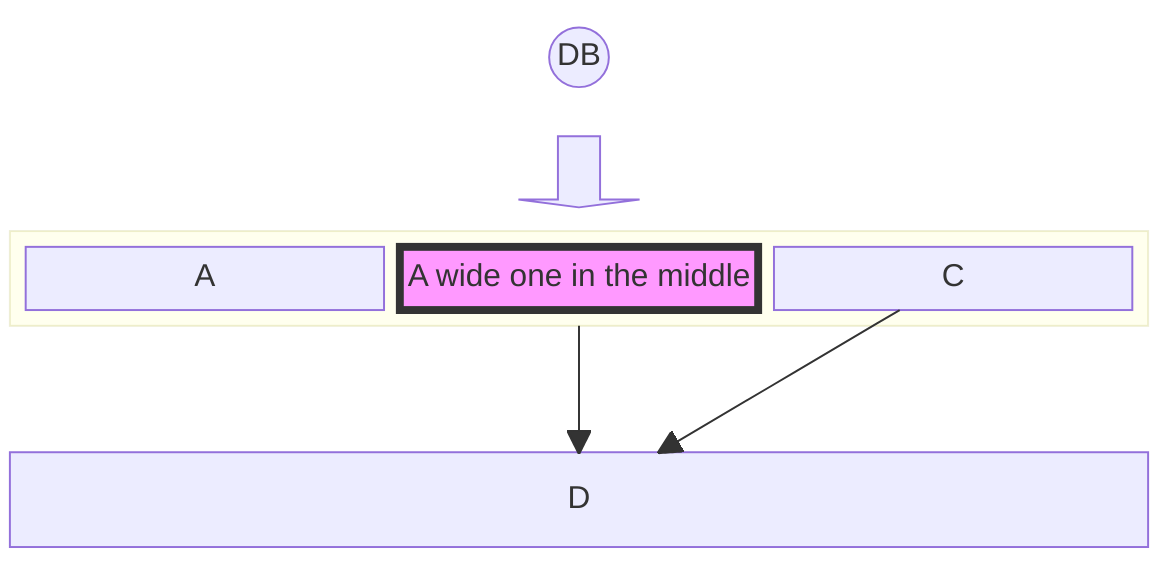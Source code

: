 block
columns 1
  db(("DB"))
  blockArrowId6<["   "]>(down)
  block:ID
    A
    B["A wide one in the middle"]
    C
  end
  space
  D
  ID --> D
  C --> D
  style B fill:#f9F,stroke:#333,stroke-width:4px